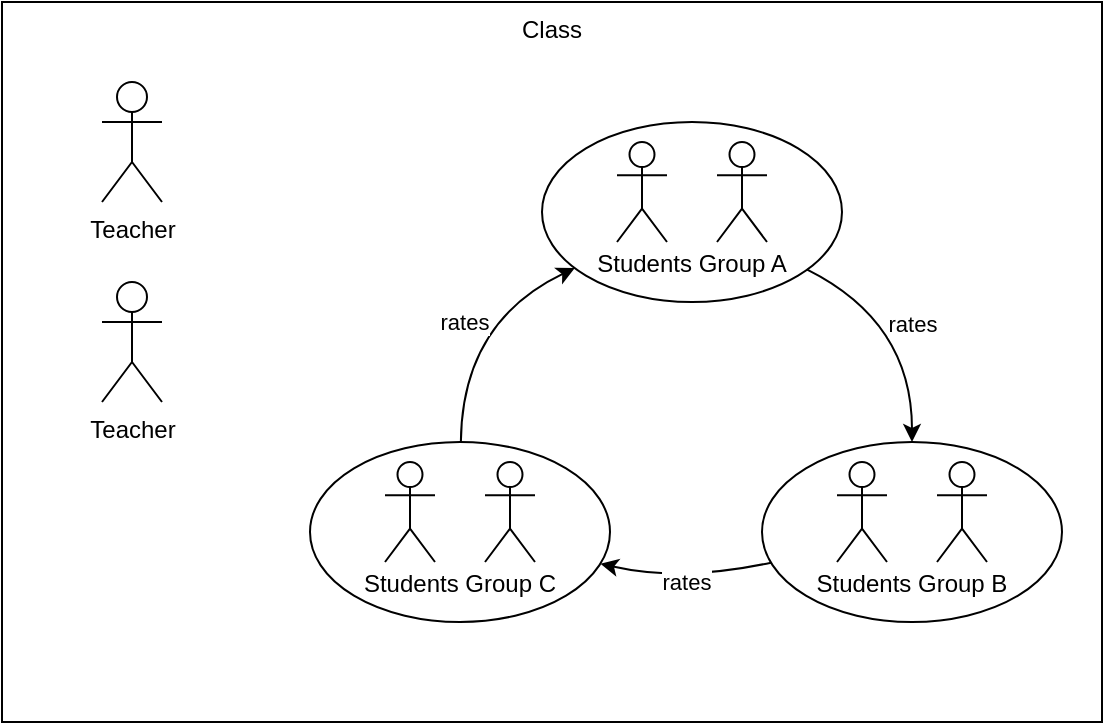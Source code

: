 <mxfile version="13.10.0" type="embed">
    <diagram id="C6lbU0yHuWrethqiuWpi" name="Page-1">
        <mxGraphModel dx="466" dy="766" grid="1" gridSize="10" guides="1" tooltips="1" connect="1" arrows="1" fold="1" page="1" pageScale="1" pageWidth="827" pageHeight="1169" math="0" shadow="0">
            <root>
                <mxCell id="0"/>
                <mxCell id="1" parent="0"/>
                <mxCell id="2" value="Class" style="rounded=0;whiteSpace=wrap;html=1;verticalAlign=top;" vertex="1" parent="1">
                    <mxGeometry x="260" y="230" width="550" height="360" as="geometry"/>
                </mxCell>
                <mxCell id="3" value="Teacher" style="shape=umlActor;verticalLabelPosition=bottom;verticalAlign=top;html=1;outlineConnect=0;" vertex="1" parent="1">
                    <mxGeometry x="310" y="370" width="30" height="60" as="geometry"/>
                </mxCell>
                <mxCell id="4" value="Teacher" style="shape=umlActor;verticalLabelPosition=bottom;verticalAlign=top;html=1;outlineConnect=0;" vertex="1" parent="1">
                    <mxGeometry x="310" y="270" width="30" height="60" as="geometry"/>
                </mxCell>
                <mxCell id="5" value="" style="group" vertex="1" connectable="0" parent="1">
                    <mxGeometry x="414" y="450" width="150" height="90" as="geometry"/>
                </mxCell>
                <mxCell id="6" value="Students Group C" style="ellipse;whiteSpace=wrap;html=1;verticalAlign=bottom;spacingBottom=10;" vertex="1" parent="5">
                    <mxGeometry width="150" height="90" as="geometry"/>
                </mxCell>
                <mxCell id="7" value="" style="shape=umlActor;verticalLabelPosition=bottom;verticalAlign=top;html=1;outlineConnect=0;" vertex="1" parent="5">
                    <mxGeometry x="87.5" y="10" width="25" height="50" as="geometry"/>
                </mxCell>
                <mxCell id="8" value="" style="shape=umlActor;verticalLabelPosition=bottom;verticalAlign=top;html=1;outlineConnect=0;" vertex="1" parent="5">
                    <mxGeometry x="37.5" y="10" width="25" height="50" as="geometry"/>
                </mxCell>
                <mxCell id="9" value="" style="group;spacingBottom=10;" vertex="1" connectable="0" parent="1">
                    <mxGeometry x="530" y="290" width="150" height="90" as="geometry"/>
                </mxCell>
                <mxCell id="10" value="Students Group A" style="ellipse;whiteSpace=wrap;html=1;verticalAlign=bottom;spacingBottom=10;" vertex="1" parent="9">
                    <mxGeometry width="150" height="90" as="geometry"/>
                </mxCell>
                <mxCell id="11" value="" style="shape=umlActor;verticalLabelPosition=bottom;verticalAlign=top;html=1;outlineConnect=0;" vertex="1" parent="9">
                    <mxGeometry x="87.5" y="10" width="25" height="50" as="geometry"/>
                </mxCell>
                <mxCell id="12" value="" style="shape=umlActor;verticalLabelPosition=bottom;verticalAlign=top;html=1;outlineConnect=0;" vertex="1" parent="9">
                    <mxGeometry x="37.5" y="10" width="25" height="50" as="geometry"/>
                </mxCell>
                <mxCell id="13" value="" style="group;spacingBottom=32;" vertex="1" connectable="0" parent="1">
                    <mxGeometry x="640" y="450" width="150" height="90" as="geometry"/>
                </mxCell>
                <mxCell id="14" value="Students Group B" style="ellipse;whiteSpace=wrap;html=1;verticalAlign=bottom;spacingBottom=10;" vertex="1" parent="13">
                    <mxGeometry width="150" height="90" as="geometry"/>
                </mxCell>
                <mxCell id="15" value="" style="shape=umlActor;verticalLabelPosition=bottom;verticalAlign=top;html=1;outlineConnect=0;" vertex="1" parent="13">
                    <mxGeometry x="87.5" y="10" width="25" height="50" as="geometry"/>
                </mxCell>
                <mxCell id="16" value="" style="shape=umlActor;verticalLabelPosition=bottom;verticalAlign=top;html=1;outlineConnect=0;" vertex="1" parent="13">
                    <mxGeometry x="37.5" y="10" width="25" height="50" as="geometry"/>
                </mxCell>
                <mxCell id="17" value="rates" style="endArrow=classic;html=1;curved=1;" edge="1" parent="1" source="10" target="14">
                    <mxGeometry width="50" height="50" relative="1" as="geometry">
                        <mxPoint x="390" y="420" as="sourcePoint"/>
                        <mxPoint x="440" y="370" as="targetPoint"/>
                        <Array as="points">
                            <mxPoint x="715" y="390"/>
                        </Array>
                    </mxGeometry>
                </mxCell>
                <mxCell id="18" value="rates" style="endArrow=classic;html=1;curved=1;" edge="1" parent="1" source="14" target="6">
                    <mxGeometry width="50" height="50" relative="1" as="geometry">
                        <mxPoint x="672.617" y="373.808" as="sourcePoint"/>
                        <mxPoint x="701.3" y="465.67" as="targetPoint"/>
                        <Array as="points">
                            <mxPoint x="600" y="520"/>
                        </Array>
                    </mxGeometry>
                </mxCell>
                <mxCell id="19" value="rates" style="endArrow=classic;html=1;curved=1;" edge="1" parent="1" source="6" target="10">
                    <mxGeometry width="50" height="50" relative="1" as="geometry">
                        <mxPoint x="390" y="420" as="sourcePoint"/>
                        <mxPoint x="440" y="370" as="targetPoint"/>
                        <Array as="points">
                            <mxPoint x="490" y="390"/>
                        </Array>
                    </mxGeometry>
                </mxCell>
            </root>
        </mxGraphModel>
    </diagram>
</mxfile>
